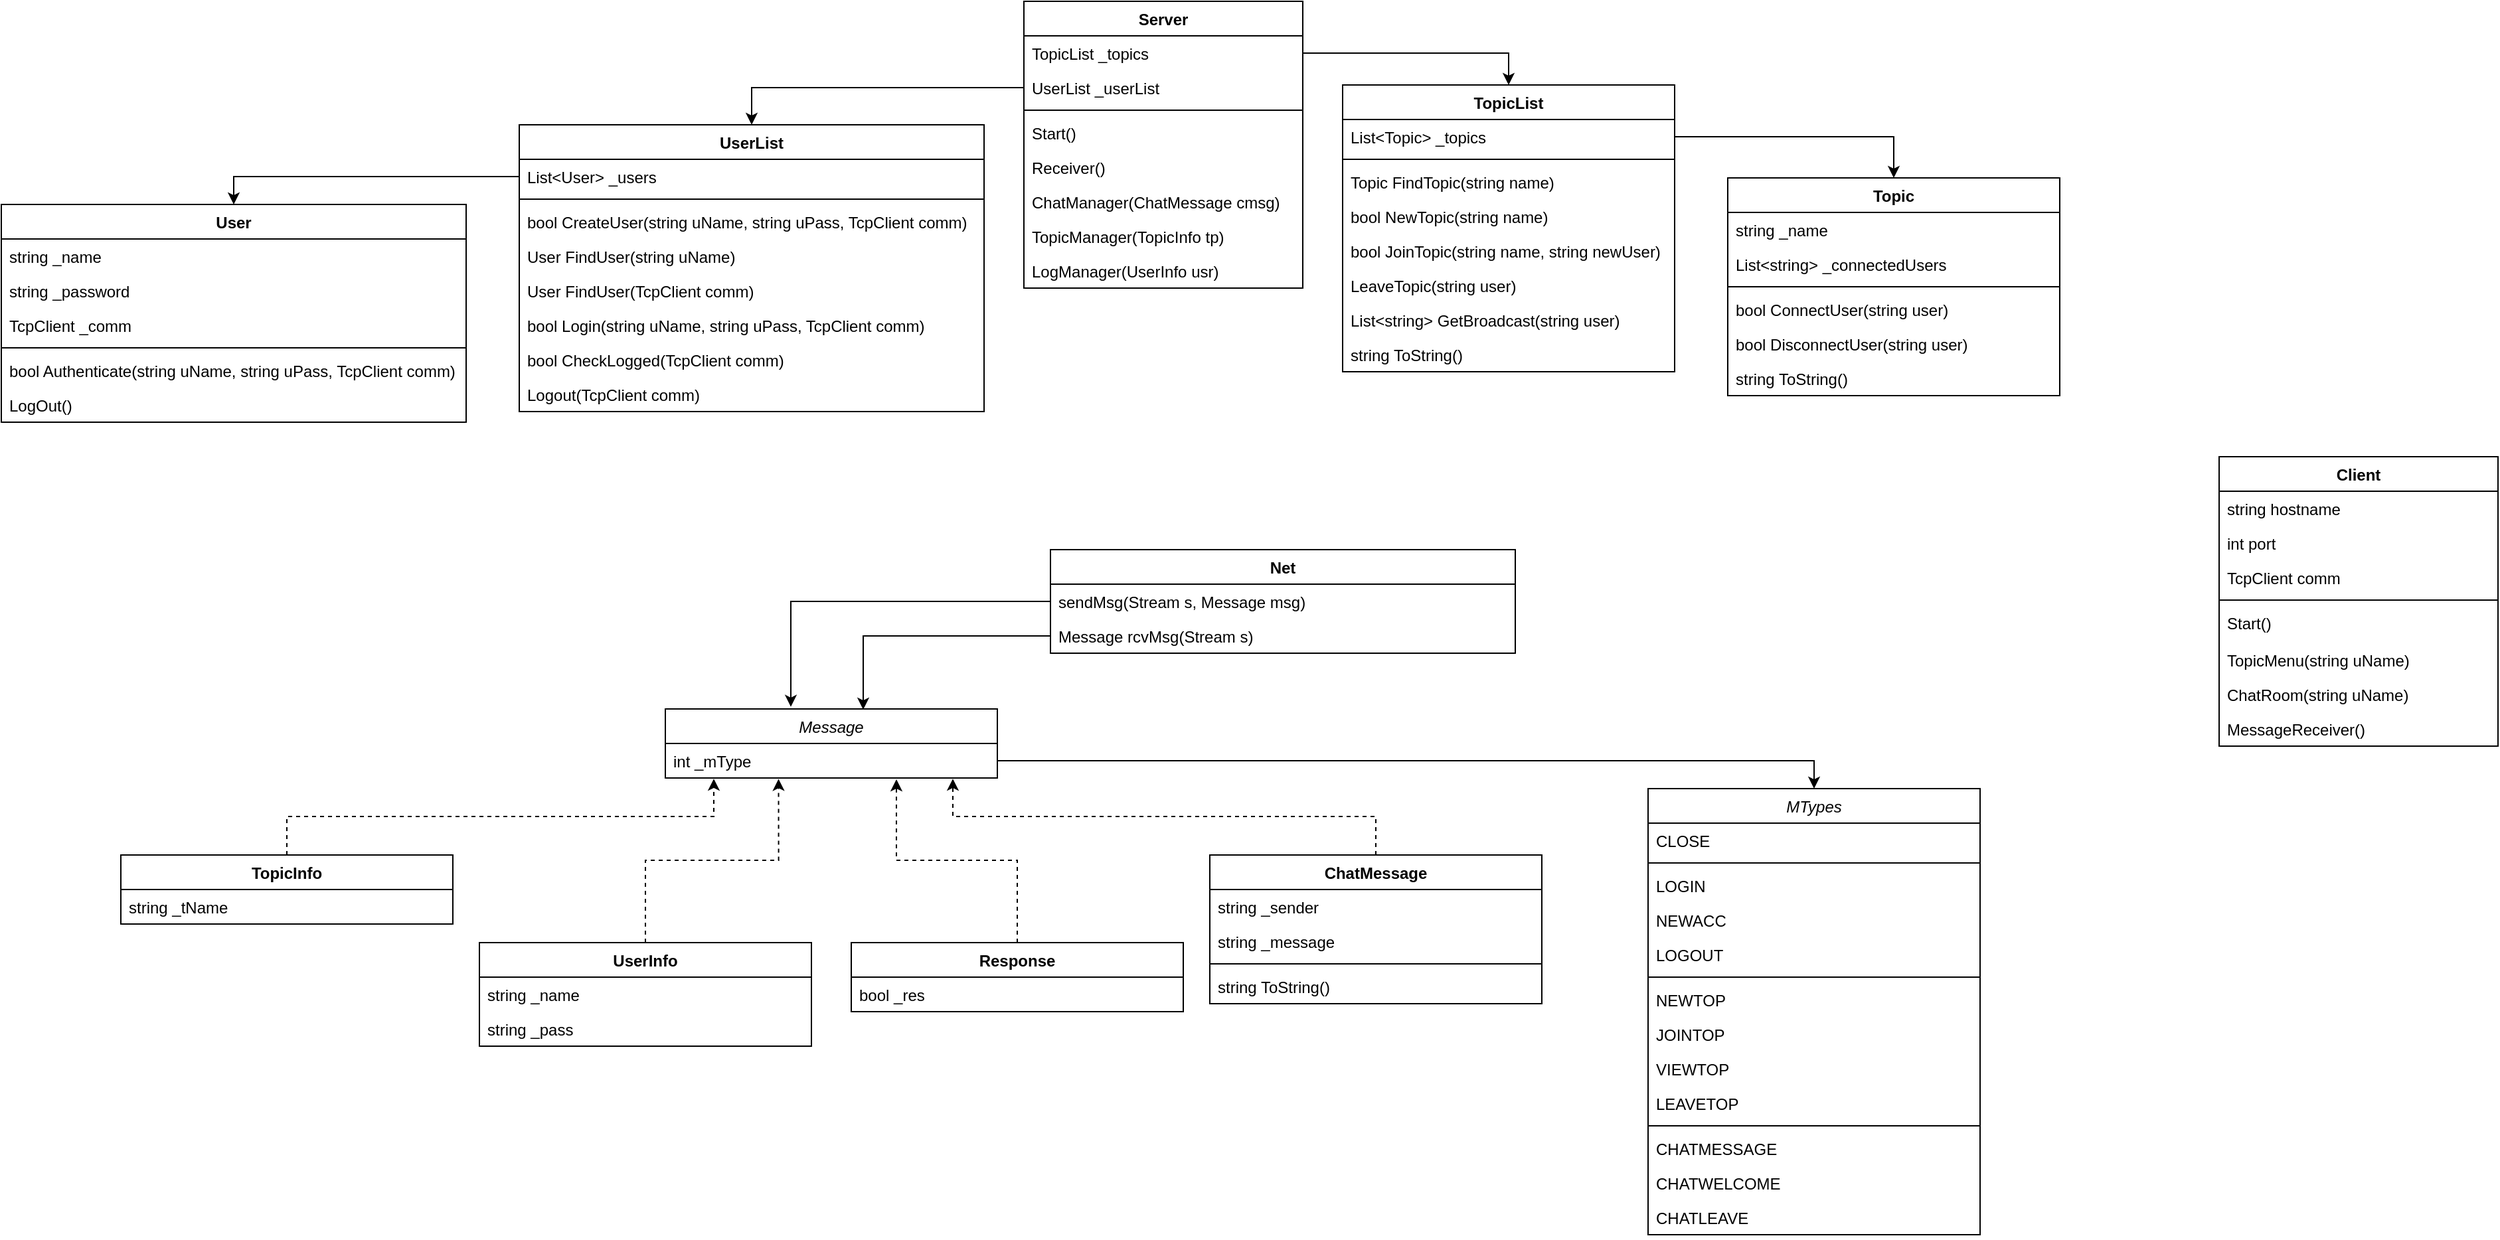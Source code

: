 <mxfile version="14.0.3" type="device"><diagram id="C5RBs43oDa-KdzZeNtuy" name="Page-1"><mxGraphModel dx="3197" dy="1387" grid="1" gridSize="10" guides="1" tooltips="1" connect="1" arrows="1" fold="1" page="1" pageScale="1" pageWidth="827" pageHeight="1169" math="0" shadow="0"><root><mxCell id="WIyWlLk6GJQsqaUBKTNV-0"/><mxCell id="WIyWlLk6GJQsqaUBKTNV-1" parent="WIyWlLk6GJQsqaUBKTNV-0"/><mxCell id="zkfFHV4jXpPFQw0GAbJ--0" value="Server" style="swimlane;fontStyle=1;align=center;verticalAlign=top;childLayout=stackLayout;horizontal=1;startSize=26;horizontalStack=0;resizeParent=1;resizeLast=0;collapsible=1;marginBottom=0;rounded=0;shadow=0;strokeWidth=1;" parent="WIyWlLk6GJQsqaUBKTNV-1" vertex="1"><mxGeometry x="-10" y="90" width="210" height="216" as="geometry"><mxRectangle x="220" y="97" width="160" height="26" as="alternateBounds"/></mxGeometry></mxCell><mxCell id="zkfFHV4jXpPFQw0GAbJ--1" value="TopicList _topics" style="text;align=left;verticalAlign=top;spacingLeft=4;spacingRight=4;overflow=hidden;rotatable=0;points=[[0,0.5],[1,0.5]];portConstraint=eastwest;" parent="zkfFHV4jXpPFQw0GAbJ--0" vertex="1"><mxGeometry y="26" width="210" height="26" as="geometry"/></mxCell><mxCell id="zkfFHV4jXpPFQw0GAbJ--2" value="UserList _userList" style="text;align=left;verticalAlign=top;spacingLeft=4;spacingRight=4;overflow=hidden;rotatable=0;points=[[0,0.5],[1,0.5]];portConstraint=eastwest;rounded=0;shadow=0;html=0;" parent="zkfFHV4jXpPFQw0GAbJ--0" vertex="1"><mxGeometry y="52" width="210" height="26" as="geometry"/></mxCell><mxCell id="zkfFHV4jXpPFQw0GAbJ--4" value="" style="line;html=1;strokeWidth=1;align=left;verticalAlign=middle;spacingTop=-1;spacingLeft=3;spacingRight=3;rotatable=0;labelPosition=right;points=[];portConstraint=eastwest;" parent="zkfFHV4jXpPFQw0GAbJ--0" vertex="1"><mxGeometry y="78" width="210" height="8" as="geometry"/></mxCell><mxCell id="YBtOzpcYG3_A8Nh6lErG-111" value="Start()" style="text;align=left;verticalAlign=top;spacingLeft=4;spacingRight=4;overflow=hidden;rotatable=0;points=[[0,0.5],[1,0.5]];portConstraint=eastwest;" vertex="1" parent="zkfFHV4jXpPFQw0GAbJ--0"><mxGeometry y="86" width="210" height="26" as="geometry"/></mxCell><mxCell id="YBtOzpcYG3_A8Nh6lErG-2" value="Receiver()" style="text;align=left;verticalAlign=top;spacingLeft=4;spacingRight=4;overflow=hidden;rotatable=0;points=[[0,0.5],[1,0.5]];portConstraint=eastwest;" vertex="1" parent="zkfFHV4jXpPFQw0GAbJ--0"><mxGeometry y="112" width="210" height="26" as="geometry"/></mxCell><mxCell id="YBtOzpcYG3_A8Nh6lErG-5" value="ChatManager(ChatMessage cmsg)" style="text;align=left;verticalAlign=top;spacingLeft=4;spacingRight=4;overflow=hidden;rotatable=0;points=[[0,0.5],[1,0.5]];portConstraint=eastwest;rounded=0;shadow=0;html=0;" vertex="1" parent="zkfFHV4jXpPFQw0GAbJ--0"><mxGeometry y="138" width="210" height="26" as="geometry"/></mxCell><mxCell id="YBtOzpcYG3_A8Nh6lErG-4" value="TopicManager(TopicInfo tp)" style="text;align=left;verticalAlign=top;spacingLeft=4;spacingRight=4;overflow=hidden;rotatable=0;points=[[0,0.5],[1,0.5]];portConstraint=eastwest;rounded=0;shadow=0;html=0;" vertex="1" parent="zkfFHV4jXpPFQw0GAbJ--0"><mxGeometry y="164" width="210" height="26" as="geometry"/></mxCell><mxCell id="YBtOzpcYG3_A8Nh6lErG-3" value="LogManager(UserInfo usr)" style="text;align=left;verticalAlign=top;spacingLeft=4;spacingRight=4;overflow=hidden;rotatable=0;points=[[0,0.5],[1,0.5]];portConstraint=eastwest;rounded=0;shadow=0;html=0;" vertex="1" parent="zkfFHV4jXpPFQw0GAbJ--0"><mxGeometry y="190" width="210" height="26" as="geometry"/></mxCell><mxCell id="YBtOzpcYG3_A8Nh6lErG-6" value="TopicList" style="swimlane;fontStyle=1;align=center;verticalAlign=top;childLayout=stackLayout;horizontal=1;startSize=26;horizontalStack=0;resizeParent=1;resizeParentMax=0;resizeLast=0;collapsible=1;marginBottom=0;" vertex="1" parent="WIyWlLk6GJQsqaUBKTNV-1"><mxGeometry x="230" y="153" width="250" height="216" as="geometry"/></mxCell><mxCell id="YBtOzpcYG3_A8Nh6lErG-7" value="List&lt;Topic&gt; _topics" style="text;strokeColor=none;fillColor=none;align=left;verticalAlign=top;spacingLeft=4;spacingRight=4;overflow=hidden;rotatable=0;points=[[0,0.5],[1,0.5]];portConstraint=eastwest;" vertex="1" parent="YBtOzpcYG3_A8Nh6lErG-6"><mxGeometry y="26" width="250" height="26" as="geometry"/></mxCell><mxCell id="YBtOzpcYG3_A8Nh6lErG-8" value="" style="line;strokeWidth=1;fillColor=none;align=left;verticalAlign=middle;spacingTop=-1;spacingLeft=3;spacingRight=3;rotatable=0;labelPosition=right;points=[];portConstraint=eastwest;" vertex="1" parent="YBtOzpcYG3_A8Nh6lErG-6"><mxGeometry y="52" width="250" height="8" as="geometry"/></mxCell><mxCell id="YBtOzpcYG3_A8Nh6lErG-9" value="Topic FindTopic(string name)" style="text;strokeColor=none;fillColor=none;align=left;verticalAlign=top;spacingLeft=4;spacingRight=4;overflow=hidden;rotatable=0;points=[[0,0.5],[1,0.5]];portConstraint=eastwest;" vertex="1" parent="YBtOzpcYG3_A8Nh6lErG-6"><mxGeometry y="60" width="250" height="26" as="geometry"/></mxCell><mxCell id="YBtOzpcYG3_A8Nh6lErG-10" value="bool NewTopic(string name)" style="text;strokeColor=none;fillColor=none;align=left;verticalAlign=top;spacingLeft=4;spacingRight=4;overflow=hidden;rotatable=0;points=[[0,0.5],[1,0.5]];portConstraint=eastwest;" vertex="1" parent="YBtOzpcYG3_A8Nh6lErG-6"><mxGeometry y="86" width="250" height="26" as="geometry"/></mxCell><mxCell id="YBtOzpcYG3_A8Nh6lErG-11" value="bool JoinTopic(string name, string newUser)" style="text;strokeColor=none;fillColor=none;align=left;verticalAlign=top;spacingLeft=4;spacingRight=4;overflow=hidden;rotatable=0;points=[[0,0.5],[1,0.5]];portConstraint=eastwest;" vertex="1" parent="YBtOzpcYG3_A8Nh6lErG-6"><mxGeometry y="112" width="250" height="26" as="geometry"/></mxCell><mxCell id="YBtOzpcYG3_A8Nh6lErG-12" value="LeaveTopic(string user)" style="text;strokeColor=none;fillColor=none;align=left;verticalAlign=top;spacingLeft=4;spacingRight=4;overflow=hidden;rotatable=0;points=[[0,0.5],[1,0.5]];portConstraint=eastwest;" vertex="1" parent="YBtOzpcYG3_A8Nh6lErG-6"><mxGeometry y="138" width="250" height="26" as="geometry"/></mxCell><mxCell id="YBtOzpcYG3_A8Nh6lErG-13" value="List&lt;string&gt; GetBroadcast(string user)" style="text;strokeColor=none;fillColor=none;align=left;verticalAlign=top;spacingLeft=4;spacingRight=4;overflow=hidden;rotatable=0;points=[[0,0.5],[1,0.5]];portConstraint=eastwest;" vertex="1" parent="YBtOzpcYG3_A8Nh6lErG-6"><mxGeometry y="164" width="250" height="26" as="geometry"/></mxCell><mxCell id="YBtOzpcYG3_A8Nh6lErG-14" value="string ToString()" style="text;strokeColor=none;fillColor=none;align=left;verticalAlign=top;spacingLeft=4;spacingRight=4;overflow=hidden;rotatable=0;points=[[0,0.5],[1,0.5]];portConstraint=eastwest;" vertex="1" parent="YBtOzpcYG3_A8Nh6lErG-6"><mxGeometry y="190" width="250" height="26" as="geometry"/></mxCell><mxCell id="YBtOzpcYG3_A8Nh6lErG-15" value="Topic" style="swimlane;fontStyle=1;align=center;verticalAlign=top;childLayout=stackLayout;horizontal=1;startSize=26;horizontalStack=0;resizeParent=1;resizeParentMax=0;resizeLast=0;collapsible=1;marginBottom=0;" vertex="1" parent="WIyWlLk6GJQsqaUBKTNV-1"><mxGeometry x="520" y="223" width="250" height="164" as="geometry"/></mxCell><mxCell id="YBtOzpcYG3_A8Nh6lErG-16" value="string _name" style="text;strokeColor=none;fillColor=none;align=left;verticalAlign=top;spacingLeft=4;spacingRight=4;overflow=hidden;rotatable=0;points=[[0,0.5],[1,0.5]];portConstraint=eastwest;" vertex="1" parent="YBtOzpcYG3_A8Nh6lErG-15"><mxGeometry y="26" width="250" height="26" as="geometry"/></mxCell><mxCell id="YBtOzpcYG3_A8Nh6lErG-24" value="List&lt;string&gt; _connectedUsers" style="text;strokeColor=none;fillColor=none;align=left;verticalAlign=top;spacingLeft=4;spacingRight=4;overflow=hidden;rotatable=0;points=[[0,0.5],[1,0.5]];portConstraint=eastwest;" vertex="1" parent="YBtOzpcYG3_A8Nh6lErG-15"><mxGeometry y="52" width="250" height="26" as="geometry"/></mxCell><mxCell id="YBtOzpcYG3_A8Nh6lErG-17" value="" style="line;strokeWidth=1;fillColor=none;align=left;verticalAlign=middle;spacingTop=-1;spacingLeft=3;spacingRight=3;rotatable=0;labelPosition=right;points=[];portConstraint=eastwest;" vertex="1" parent="YBtOzpcYG3_A8Nh6lErG-15"><mxGeometry y="78" width="250" height="8" as="geometry"/></mxCell><mxCell id="YBtOzpcYG3_A8Nh6lErG-18" value="bool ConnectUser(string user)" style="text;strokeColor=none;fillColor=none;align=left;verticalAlign=top;spacingLeft=4;spacingRight=4;overflow=hidden;rotatable=0;points=[[0,0.5],[1,0.5]];portConstraint=eastwest;" vertex="1" parent="YBtOzpcYG3_A8Nh6lErG-15"><mxGeometry y="86" width="250" height="26" as="geometry"/></mxCell><mxCell id="YBtOzpcYG3_A8Nh6lErG-19" value="bool DisconnectUser(string user)" style="text;strokeColor=none;fillColor=none;align=left;verticalAlign=top;spacingLeft=4;spacingRight=4;overflow=hidden;rotatable=0;points=[[0,0.5],[1,0.5]];portConstraint=eastwest;" vertex="1" parent="YBtOzpcYG3_A8Nh6lErG-15"><mxGeometry y="112" width="250" height="26" as="geometry"/></mxCell><mxCell id="YBtOzpcYG3_A8Nh6lErG-20" value="string ToString()" style="text;strokeColor=none;fillColor=none;align=left;verticalAlign=top;spacingLeft=4;spacingRight=4;overflow=hidden;rotatable=0;points=[[0,0.5],[1,0.5]];portConstraint=eastwest;" vertex="1" parent="YBtOzpcYG3_A8Nh6lErG-15"><mxGeometry y="138" width="250" height="26" as="geometry"/></mxCell><mxCell id="YBtOzpcYG3_A8Nh6lErG-25" value="User&#10;" style="swimlane;fontStyle=1;align=center;verticalAlign=top;childLayout=stackLayout;horizontal=1;startSize=26;horizontalStack=0;resizeParent=1;resizeParentMax=0;resizeLast=0;collapsible=1;marginBottom=0;" vertex="1" parent="WIyWlLk6GJQsqaUBKTNV-1"><mxGeometry x="-780" y="243" width="350" height="164" as="geometry"/></mxCell><mxCell id="YBtOzpcYG3_A8Nh6lErG-26" value="string _name" style="text;strokeColor=none;fillColor=none;align=left;verticalAlign=top;spacingLeft=4;spacingRight=4;overflow=hidden;rotatable=0;points=[[0,0.5],[1,0.5]];portConstraint=eastwest;" vertex="1" parent="YBtOzpcYG3_A8Nh6lErG-25"><mxGeometry y="26" width="350" height="26" as="geometry"/></mxCell><mxCell id="YBtOzpcYG3_A8Nh6lErG-27" value="string _password" style="text;strokeColor=none;fillColor=none;align=left;verticalAlign=top;spacingLeft=4;spacingRight=4;overflow=hidden;rotatable=0;points=[[0,0.5],[1,0.5]];portConstraint=eastwest;" vertex="1" parent="YBtOzpcYG3_A8Nh6lErG-25"><mxGeometry y="52" width="350" height="26" as="geometry"/></mxCell><mxCell id="YBtOzpcYG3_A8Nh6lErG-42" value="TcpClient _comm" style="text;strokeColor=none;fillColor=none;align=left;verticalAlign=top;spacingLeft=4;spacingRight=4;overflow=hidden;rotatable=0;points=[[0,0.5],[1,0.5]];portConstraint=eastwest;" vertex="1" parent="YBtOzpcYG3_A8Nh6lErG-25"><mxGeometry y="78" width="350" height="26" as="geometry"/></mxCell><mxCell id="YBtOzpcYG3_A8Nh6lErG-28" value="" style="line;strokeWidth=1;fillColor=none;align=left;verticalAlign=middle;spacingTop=-1;spacingLeft=3;spacingRight=3;rotatable=0;labelPosition=right;points=[];portConstraint=eastwest;" vertex="1" parent="YBtOzpcYG3_A8Nh6lErG-25"><mxGeometry y="104" width="350" height="8" as="geometry"/></mxCell><mxCell id="YBtOzpcYG3_A8Nh6lErG-29" value="bool Authenticate(string uName, string uPass, TcpClient comm)" style="text;strokeColor=none;fillColor=none;align=left;verticalAlign=top;spacingLeft=4;spacingRight=4;overflow=hidden;rotatable=0;points=[[0,0.5],[1,0.5]];portConstraint=eastwest;" vertex="1" parent="YBtOzpcYG3_A8Nh6lErG-25"><mxGeometry y="112" width="350" height="26" as="geometry"/></mxCell><mxCell id="YBtOzpcYG3_A8Nh6lErG-30" value="LogOut()" style="text;strokeColor=none;fillColor=none;align=left;verticalAlign=top;spacingLeft=4;spacingRight=4;overflow=hidden;rotatable=0;points=[[0,0.5],[1,0.5]];portConstraint=eastwest;" vertex="1" parent="YBtOzpcYG3_A8Nh6lErG-25"><mxGeometry y="138" width="350" height="26" as="geometry"/></mxCell><mxCell id="YBtOzpcYG3_A8Nh6lErG-32" value="UserList" style="swimlane;fontStyle=1;align=center;verticalAlign=top;childLayout=stackLayout;horizontal=1;startSize=26;horizontalStack=0;resizeParent=1;resizeParentMax=0;resizeLast=0;collapsible=1;marginBottom=0;" vertex="1" parent="WIyWlLk6GJQsqaUBKTNV-1"><mxGeometry x="-390" y="183" width="350" height="216" as="geometry"/></mxCell><mxCell id="YBtOzpcYG3_A8Nh6lErG-33" value="List&lt;User&gt; _users" style="text;strokeColor=none;fillColor=none;align=left;verticalAlign=top;spacingLeft=4;spacingRight=4;overflow=hidden;rotatable=0;points=[[0,0.5],[1,0.5]];portConstraint=eastwest;" vertex="1" parent="YBtOzpcYG3_A8Nh6lErG-32"><mxGeometry y="26" width="350" height="26" as="geometry"/></mxCell><mxCell id="YBtOzpcYG3_A8Nh6lErG-34" value="" style="line;strokeWidth=1;fillColor=none;align=left;verticalAlign=middle;spacingTop=-1;spacingLeft=3;spacingRight=3;rotatable=0;labelPosition=right;points=[];portConstraint=eastwest;" vertex="1" parent="YBtOzpcYG3_A8Nh6lErG-32"><mxGeometry y="52" width="350" height="8" as="geometry"/></mxCell><mxCell id="YBtOzpcYG3_A8Nh6lErG-35" value="bool CreateUser(string uName, string uPass, TcpClient comm)" style="text;strokeColor=none;fillColor=none;align=left;verticalAlign=top;spacingLeft=4;spacingRight=4;overflow=hidden;rotatable=0;points=[[0,0.5],[1,0.5]];portConstraint=eastwest;" vertex="1" parent="YBtOzpcYG3_A8Nh6lErG-32"><mxGeometry y="60" width="350" height="26" as="geometry"/></mxCell><mxCell id="YBtOzpcYG3_A8Nh6lErG-36" value="User FindUser(string uName)" style="text;strokeColor=none;fillColor=none;align=left;verticalAlign=top;spacingLeft=4;spacingRight=4;overflow=hidden;rotatable=0;points=[[0,0.5],[1,0.5]];portConstraint=eastwest;" vertex="1" parent="YBtOzpcYG3_A8Nh6lErG-32"><mxGeometry y="86" width="350" height="26" as="geometry"/></mxCell><mxCell id="YBtOzpcYG3_A8Nh6lErG-37" value="User FindUser(TcpClient comm)" style="text;strokeColor=none;fillColor=none;align=left;verticalAlign=top;spacingLeft=4;spacingRight=4;overflow=hidden;rotatable=0;points=[[0,0.5],[1,0.5]];portConstraint=eastwest;" vertex="1" parent="YBtOzpcYG3_A8Nh6lErG-32"><mxGeometry y="112" width="350" height="26" as="geometry"/></mxCell><mxCell id="YBtOzpcYG3_A8Nh6lErG-38" value="bool Login(string uName, string uPass, TcpClient comm)" style="text;strokeColor=none;fillColor=none;align=left;verticalAlign=top;spacingLeft=4;spacingRight=4;overflow=hidden;rotatable=0;points=[[0,0.5],[1,0.5]];portConstraint=eastwest;" vertex="1" parent="YBtOzpcYG3_A8Nh6lErG-32"><mxGeometry y="138" width="350" height="26" as="geometry"/></mxCell><mxCell id="YBtOzpcYG3_A8Nh6lErG-39" value="bool CheckLogged(TcpClient comm)" style="text;strokeColor=none;fillColor=none;align=left;verticalAlign=top;spacingLeft=4;spacingRight=4;overflow=hidden;rotatable=0;points=[[0,0.5],[1,0.5]];portConstraint=eastwest;" vertex="1" parent="YBtOzpcYG3_A8Nh6lErG-32"><mxGeometry y="164" width="350" height="26" as="geometry"/></mxCell><mxCell id="YBtOzpcYG3_A8Nh6lErG-40" value="Logout(TcpClient comm)" style="text;strokeColor=none;fillColor=none;align=left;verticalAlign=top;spacingLeft=4;spacingRight=4;overflow=hidden;rotatable=0;points=[[0,0.5],[1,0.5]];portConstraint=eastwest;" vertex="1" parent="YBtOzpcYG3_A8Nh6lErG-32"><mxGeometry y="190" width="350" height="26" as="geometry"/></mxCell><mxCell id="YBtOzpcYG3_A8Nh6lErG-43" style="edgeStyle=orthogonalEdgeStyle;rounded=0;orthogonalLoop=1;jettySize=auto;html=1;exitX=0;exitY=0.5;exitDx=0;exitDy=0;entryX=0.5;entryY=0;entryDx=0;entryDy=0;" edge="1" parent="WIyWlLk6GJQsqaUBKTNV-1" source="zkfFHV4jXpPFQw0GAbJ--2" target="YBtOzpcYG3_A8Nh6lErG-32"><mxGeometry relative="1" as="geometry"/></mxCell><mxCell id="YBtOzpcYG3_A8Nh6lErG-44" style="edgeStyle=orthogonalEdgeStyle;rounded=0;orthogonalLoop=1;jettySize=auto;html=1;exitX=0;exitY=0.5;exitDx=0;exitDy=0;entryX=0.5;entryY=0;entryDx=0;entryDy=0;" edge="1" parent="WIyWlLk6GJQsqaUBKTNV-1" source="YBtOzpcYG3_A8Nh6lErG-33" target="YBtOzpcYG3_A8Nh6lErG-25"><mxGeometry relative="1" as="geometry"/></mxCell><mxCell id="YBtOzpcYG3_A8Nh6lErG-45" style="edgeStyle=orthogonalEdgeStyle;rounded=0;orthogonalLoop=1;jettySize=auto;html=1;exitX=1;exitY=0.5;exitDx=0;exitDy=0;" edge="1" parent="WIyWlLk6GJQsqaUBKTNV-1" source="zkfFHV4jXpPFQw0GAbJ--1" target="YBtOzpcYG3_A8Nh6lErG-6"><mxGeometry relative="1" as="geometry"/></mxCell><mxCell id="YBtOzpcYG3_A8Nh6lErG-46" style="edgeStyle=orthogonalEdgeStyle;rounded=0;orthogonalLoop=1;jettySize=auto;html=1;exitX=1;exitY=0.5;exitDx=0;exitDy=0;entryX=0.5;entryY=0;entryDx=0;entryDy=0;" edge="1" parent="WIyWlLk6GJQsqaUBKTNV-1" source="YBtOzpcYG3_A8Nh6lErG-7" target="YBtOzpcYG3_A8Nh6lErG-15"><mxGeometry relative="1" as="geometry"/></mxCell><mxCell id="YBtOzpcYG3_A8Nh6lErG-47" value="Message" style="swimlane;fontStyle=2;align=center;verticalAlign=top;childLayout=stackLayout;horizontal=1;startSize=26;horizontalStack=0;resizeParent=1;resizeParentMax=0;resizeLast=0;collapsible=1;marginBottom=0;" vertex="1" parent="WIyWlLk6GJQsqaUBKTNV-1"><mxGeometry x="-280" y="623" width="250" height="52" as="geometry"/></mxCell><mxCell id="YBtOzpcYG3_A8Nh6lErG-48" value="int _mType" style="text;strokeColor=none;fillColor=none;align=left;verticalAlign=top;spacingLeft=4;spacingRight=4;overflow=hidden;rotatable=0;points=[[0,0.5],[1,0.5]];portConstraint=eastwest;" vertex="1" parent="YBtOzpcYG3_A8Nh6lErG-47"><mxGeometry y="26" width="250" height="26" as="geometry"/></mxCell><mxCell id="YBtOzpcYG3_A8Nh6lErG-109" style="edgeStyle=orthogonalEdgeStyle;rounded=0;orthogonalLoop=1;jettySize=auto;html=1;exitX=0.5;exitY=0;exitDx=0;exitDy=0;entryX=0.341;entryY=1.027;entryDx=0;entryDy=0;entryPerimeter=0;dashed=1;" edge="1" parent="WIyWlLk6GJQsqaUBKTNV-1" source="YBtOzpcYG3_A8Nh6lErG-54" target="YBtOzpcYG3_A8Nh6lErG-48"><mxGeometry relative="1" as="geometry"/></mxCell><mxCell id="YBtOzpcYG3_A8Nh6lErG-54" value="UserInfo" style="swimlane;fontStyle=1;align=center;verticalAlign=top;childLayout=stackLayout;horizontal=1;startSize=26;horizontalStack=0;resizeParent=1;resizeParentMax=0;resizeLast=0;collapsible=1;marginBottom=0;" vertex="1" parent="WIyWlLk6GJQsqaUBKTNV-1"><mxGeometry x="-420" y="799" width="250" height="78" as="geometry"/></mxCell><mxCell id="YBtOzpcYG3_A8Nh6lErG-55" value="string _name" style="text;strokeColor=none;fillColor=none;align=left;verticalAlign=top;spacingLeft=4;spacingRight=4;overflow=hidden;rotatable=0;points=[[0,0.5],[1,0.5]];portConstraint=eastwest;" vertex="1" parent="YBtOzpcYG3_A8Nh6lErG-54"><mxGeometry y="26" width="250" height="26" as="geometry"/></mxCell><mxCell id="YBtOzpcYG3_A8Nh6lErG-58" value="string _pass" style="text;strokeColor=none;fillColor=none;align=left;verticalAlign=top;spacingLeft=4;spacingRight=4;overflow=hidden;rotatable=0;points=[[0,0.5],[1,0.5]];portConstraint=eastwest;" vertex="1" parent="YBtOzpcYG3_A8Nh6lErG-54"><mxGeometry y="52" width="250" height="26" as="geometry"/></mxCell><mxCell id="YBtOzpcYG3_A8Nh6lErG-78" style="edgeStyle=orthogonalEdgeStyle;rounded=0;orthogonalLoop=1;jettySize=auto;html=1;exitX=0.5;exitY=0;exitDx=0;exitDy=0;entryX=0.696;entryY=1.04;entryDx=0;entryDy=0;entryPerimeter=0;dashed=1;" edge="1" parent="WIyWlLk6GJQsqaUBKTNV-1" source="YBtOzpcYG3_A8Nh6lErG-64" target="YBtOzpcYG3_A8Nh6lErG-48"><mxGeometry relative="1" as="geometry"/></mxCell><mxCell id="YBtOzpcYG3_A8Nh6lErG-64" value="Response" style="swimlane;fontStyle=1;align=center;verticalAlign=top;childLayout=stackLayout;horizontal=1;startSize=26;horizontalStack=0;resizeParent=1;resizeParentMax=0;resizeLast=0;collapsible=1;marginBottom=0;" vertex="1" parent="WIyWlLk6GJQsqaUBKTNV-1"><mxGeometry x="-140" y="799" width="250" height="52" as="geometry"/></mxCell><mxCell id="YBtOzpcYG3_A8Nh6lErG-65" value="bool _res" style="text;strokeColor=none;fillColor=none;align=left;verticalAlign=top;spacingLeft=4;spacingRight=4;overflow=hidden;rotatable=0;points=[[0,0.5],[1,0.5]];portConstraint=eastwest;" vertex="1" parent="YBtOzpcYG3_A8Nh6lErG-64"><mxGeometry y="26" width="250" height="26" as="geometry"/></mxCell><mxCell id="YBtOzpcYG3_A8Nh6lErG-80" style="edgeStyle=orthogonalEdgeStyle;rounded=0;orthogonalLoop=1;jettySize=auto;html=1;exitX=0.5;exitY=0;exitDx=0;exitDy=0;entryX=0.146;entryY=1.022;entryDx=0;entryDy=0;entryPerimeter=0;dashed=1;" edge="1" parent="WIyWlLk6GJQsqaUBKTNV-1" source="YBtOzpcYG3_A8Nh6lErG-67" target="YBtOzpcYG3_A8Nh6lErG-48"><mxGeometry relative="1" as="geometry"/></mxCell><mxCell id="YBtOzpcYG3_A8Nh6lErG-67" value="TopicInfo" style="swimlane;fontStyle=1;align=center;verticalAlign=top;childLayout=stackLayout;horizontal=1;startSize=26;horizontalStack=0;resizeParent=1;resizeParentMax=0;resizeLast=0;collapsible=1;marginBottom=0;" vertex="1" parent="WIyWlLk6GJQsqaUBKTNV-1"><mxGeometry x="-690" y="733" width="250" height="52" as="geometry"/></mxCell><mxCell id="YBtOzpcYG3_A8Nh6lErG-68" value="string _tName" style="text;strokeColor=none;fillColor=none;align=left;verticalAlign=top;spacingLeft=4;spacingRight=4;overflow=hidden;rotatable=0;points=[[0,0.5],[1,0.5]];portConstraint=eastwest;" vertex="1" parent="YBtOzpcYG3_A8Nh6lErG-67"><mxGeometry y="26" width="250" height="26" as="geometry"/></mxCell><mxCell id="YBtOzpcYG3_A8Nh6lErG-77" style="edgeStyle=orthogonalEdgeStyle;rounded=0;orthogonalLoop=1;jettySize=auto;html=1;exitX=0.5;exitY=0;exitDx=0;exitDy=0;entryX=0.866;entryY=1.022;entryDx=0;entryDy=0;entryPerimeter=0;dashed=1;" edge="1" parent="WIyWlLk6GJQsqaUBKTNV-1" source="YBtOzpcYG3_A8Nh6lErG-69" target="YBtOzpcYG3_A8Nh6lErG-48"><mxGeometry relative="1" as="geometry"/></mxCell><mxCell id="YBtOzpcYG3_A8Nh6lErG-69" value="ChatMessage" style="swimlane;fontStyle=1;align=center;verticalAlign=top;childLayout=stackLayout;horizontal=1;startSize=26;horizontalStack=0;resizeParent=1;resizeParentMax=0;resizeLast=0;collapsible=1;marginBottom=0;" vertex="1" parent="WIyWlLk6GJQsqaUBKTNV-1"><mxGeometry x="130" y="733" width="250" height="112" as="geometry"/></mxCell><mxCell id="YBtOzpcYG3_A8Nh6lErG-70" value="string _sender" style="text;strokeColor=none;fillColor=none;align=left;verticalAlign=top;spacingLeft=4;spacingRight=4;overflow=hidden;rotatable=0;points=[[0,0.5],[1,0.5]];portConstraint=eastwest;" vertex="1" parent="YBtOzpcYG3_A8Nh6lErG-69"><mxGeometry y="26" width="250" height="26" as="geometry"/></mxCell><mxCell id="YBtOzpcYG3_A8Nh6lErG-71" value="string _message" style="text;strokeColor=none;fillColor=none;align=left;verticalAlign=top;spacingLeft=4;spacingRight=4;overflow=hidden;rotatable=0;points=[[0,0.5],[1,0.5]];portConstraint=eastwest;" vertex="1" parent="YBtOzpcYG3_A8Nh6lErG-69"><mxGeometry y="52" width="250" height="26" as="geometry"/></mxCell><mxCell id="YBtOzpcYG3_A8Nh6lErG-72" value="" style="line;strokeWidth=1;fillColor=none;align=left;verticalAlign=middle;spacingTop=-1;spacingLeft=3;spacingRight=3;rotatable=0;labelPosition=right;points=[];portConstraint=eastwest;" vertex="1" parent="YBtOzpcYG3_A8Nh6lErG-69"><mxGeometry y="78" width="250" height="8" as="geometry"/></mxCell><mxCell id="YBtOzpcYG3_A8Nh6lErG-73" value="string ToString()" style="text;strokeColor=none;fillColor=none;align=left;verticalAlign=top;spacingLeft=4;spacingRight=4;overflow=hidden;rotatable=0;points=[[0,0.5],[1,0.5]];portConstraint=eastwest;" vertex="1" parent="YBtOzpcYG3_A8Nh6lErG-69"><mxGeometry y="86" width="250" height="26" as="geometry"/></mxCell><mxCell id="YBtOzpcYG3_A8Nh6lErG-82" value="MTypes" style="swimlane;fontStyle=2;align=center;verticalAlign=top;childLayout=stackLayout;horizontal=1;startSize=26;horizontalStack=0;resizeParent=1;resizeParentMax=0;resizeLast=0;collapsible=1;marginBottom=0;" vertex="1" parent="WIyWlLk6GJQsqaUBKTNV-1"><mxGeometry x="460" y="683" width="250" height="336" as="geometry"/></mxCell><mxCell id="YBtOzpcYG3_A8Nh6lErG-83" value="CLOSE" style="text;strokeColor=none;fillColor=none;align=left;verticalAlign=top;spacingLeft=4;spacingRight=4;overflow=hidden;rotatable=0;points=[[0,0.5],[1,0.5]];portConstraint=eastwest;" vertex="1" parent="YBtOzpcYG3_A8Nh6lErG-82"><mxGeometry y="26" width="250" height="26" as="geometry"/></mxCell><mxCell id="YBtOzpcYG3_A8Nh6lErG-95" value="" style="line;strokeWidth=1;fillColor=none;align=left;verticalAlign=middle;spacingTop=-1;spacingLeft=3;spacingRight=3;rotatable=0;labelPosition=right;points=[];portConstraint=eastwest;" vertex="1" parent="YBtOzpcYG3_A8Nh6lErG-82"><mxGeometry y="52" width="250" height="8" as="geometry"/></mxCell><mxCell id="YBtOzpcYG3_A8Nh6lErG-85" value="LOGIN" style="text;strokeColor=none;fillColor=none;align=left;verticalAlign=top;spacingLeft=4;spacingRight=4;overflow=hidden;rotatable=0;points=[[0,0.5],[1,0.5]];portConstraint=eastwest;" vertex="1" parent="YBtOzpcYG3_A8Nh6lErG-82"><mxGeometry y="60" width="250" height="26" as="geometry"/></mxCell><mxCell id="YBtOzpcYG3_A8Nh6lErG-86" value="NEWACC" style="text;strokeColor=none;fillColor=none;align=left;verticalAlign=top;spacingLeft=4;spacingRight=4;overflow=hidden;rotatable=0;points=[[0,0.5],[1,0.5]];portConstraint=eastwest;" vertex="1" parent="YBtOzpcYG3_A8Nh6lErG-82"><mxGeometry y="86" width="250" height="26" as="geometry"/></mxCell><mxCell id="YBtOzpcYG3_A8Nh6lErG-87" value="LOGOUT" style="text;strokeColor=none;fillColor=none;align=left;verticalAlign=top;spacingLeft=4;spacingRight=4;overflow=hidden;rotatable=0;points=[[0,0.5],[1,0.5]];portConstraint=eastwest;" vertex="1" parent="YBtOzpcYG3_A8Nh6lErG-82"><mxGeometry y="112" width="250" height="26" as="geometry"/></mxCell><mxCell id="YBtOzpcYG3_A8Nh6lErG-96" value="" style="line;strokeWidth=1;fillColor=none;align=left;verticalAlign=middle;spacingTop=-1;spacingLeft=3;spacingRight=3;rotatable=0;labelPosition=right;points=[];portConstraint=eastwest;" vertex="1" parent="YBtOzpcYG3_A8Nh6lErG-82"><mxGeometry y="138" width="250" height="8" as="geometry"/></mxCell><mxCell id="YBtOzpcYG3_A8Nh6lErG-88" value="NEWTOP" style="text;strokeColor=none;fillColor=none;align=left;verticalAlign=top;spacingLeft=4;spacingRight=4;overflow=hidden;rotatable=0;points=[[0,0.5],[1,0.5]];portConstraint=eastwest;" vertex="1" parent="YBtOzpcYG3_A8Nh6lErG-82"><mxGeometry y="146" width="250" height="26" as="geometry"/></mxCell><mxCell id="YBtOzpcYG3_A8Nh6lErG-90" value="JOINTOP" style="text;strokeColor=none;fillColor=none;align=left;verticalAlign=top;spacingLeft=4;spacingRight=4;overflow=hidden;rotatable=0;points=[[0,0.5],[1,0.5]];portConstraint=eastwest;" vertex="1" parent="YBtOzpcYG3_A8Nh6lErG-82"><mxGeometry y="172" width="250" height="26" as="geometry"/></mxCell><mxCell id="YBtOzpcYG3_A8Nh6lErG-89" value="VIEWTOP" style="text;strokeColor=none;fillColor=none;align=left;verticalAlign=top;spacingLeft=4;spacingRight=4;overflow=hidden;rotatable=0;points=[[0,0.5],[1,0.5]];portConstraint=eastwest;" vertex="1" parent="YBtOzpcYG3_A8Nh6lErG-82"><mxGeometry y="198" width="250" height="26" as="geometry"/></mxCell><mxCell id="YBtOzpcYG3_A8Nh6lErG-84" value="LEAVETOP" style="text;strokeColor=none;fillColor=none;align=left;verticalAlign=top;spacingLeft=4;spacingRight=4;overflow=hidden;rotatable=0;points=[[0,0.5],[1,0.5]];portConstraint=eastwest;" vertex="1" parent="YBtOzpcYG3_A8Nh6lErG-82"><mxGeometry y="224" width="250" height="26" as="geometry"/></mxCell><mxCell id="YBtOzpcYG3_A8Nh6lErG-97" value="" style="line;strokeWidth=1;fillColor=none;align=left;verticalAlign=middle;spacingTop=-1;spacingLeft=3;spacingRight=3;rotatable=0;labelPosition=right;points=[];portConstraint=eastwest;" vertex="1" parent="YBtOzpcYG3_A8Nh6lErG-82"><mxGeometry y="250" width="250" height="8" as="geometry"/></mxCell><mxCell id="YBtOzpcYG3_A8Nh6lErG-91" value="CHATMESSAGE" style="text;strokeColor=none;fillColor=none;align=left;verticalAlign=top;spacingLeft=4;spacingRight=4;overflow=hidden;rotatable=0;points=[[0,0.5],[1,0.5]];portConstraint=eastwest;" vertex="1" parent="YBtOzpcYG3_A8Nh6lErG-82"><mxGeometry y="258" width="250" height="26" as="geometry"/></mxCell><mxCell id="YBtOzpcYG3_A8Nh6lErG-92" value="CHATWELCOME" style="text;strokeColor=none;fillColor=none;align=left;verticalAlign=top;spacingLeft=4;spacingRight=4;overflow=hidden;rotatable=0;points=[[0,0.5],[1,0.5]];portConstraint=eastwest;" vertex="1" parent="YBtOzpcYG3_A8Nh6lErG-82"><mxGeometry y="284" width="250" height="26" as="geometry"/></mxCell><mxCell id="YBtOzpcYG3_A8Nh6lErG-93" value="CHATLEAVE" style="text;strokeColor=none;fillColor=none;align=left;verticalAlign=top;spacingLeft=4;spacingRight=4;overflow=hidden;rotatable=0;points=[[0,0.5],[1,0.5]];portConstraint=eastwest;" vertex="1" parent="YBtOzpcYG3_A8Nh6lErG-82"><mxGeometry y="310" width="250" height="26" as="geometry"/></mxCell><mxCell id="YBtOzpcYG3_A8Nh6lErG-98" style="edgeStyle=orthogonalEdgeStyle;rounded=0;orthogonalLoop=1;jettySize=auto;html=1;exitX=1;exitY=0.5;exitDx=0;exitDy=0;entryX=0.5;entryY=0;entryDx=0;entryDy=0;" edge="1" parent="WIyWlLk6GJQsqaUBKTNV-1" source="YBtOzpcYG3_A8Nh6lErG-48" target="YBtOzpcYG3_A8Nh6lErG-82"><mxGeometry relative="1" as="geometry"/></mxCell><mxCell id="YBtOzpcYG3_A8Nh6lErG-99" value="Client" style="swimlane;fontStyle=1;align=center;verticalAlign=top;childLayout=stackLayout;horizontal=1;startSize=26;horizontalStack=0;resizeParent=1;resizeLast=0;collapsible=1;marginBottom=0;rounded=0;shadow=0;strokeWidth=1;" vertex="1" parent="WIyWlLk6GJQsqaUBKTNV-1"><mxGeometry x="890" y="433" width="210" height="218" as="geometry"><mxRectangle x="220" y="97" width="160" height="26" as="alternateBounds"/></mxGeometry></mxCell><mxCell id="YBtOzpcYG3_A8Nh6lErG-100" value="string hostname" style="text;align=left;verticalAlign=top;spacingLeft=4;spacingRight=4;overflow=hidden;rotatable=0;points=[[0,0.5],[1,0.5]];portConstraint=eastwest;" vertex="1" parent="YBtOzpcYG3_A8Nh6lErG-99"><mxGeometry y="26" width="210" height="26" as="geometry"/></mxCell><mxCell id="YBtOzpcYG3_A8Nh6lErG-101" value="int port" style="text;align=left;verticalAlign=top;spacingLeft=4;spacingRight=4;overflow=hidden;rotatable=0;points=[[0,0.5],[1,0.5]];portConstraint=eastwest;rounded=0;shadow=0;html=0;" vertex="1" parent="YBtOzpcYG3_A8Nh6lErG-99"><mxGeometry y="52" width="210" height="26" as="geometry"/></mxCell><mxCell id="YBtOzpcYG3_A8Nh6lErG-110" value="TcpClient comm" style="text;align=left;verticalAlign=top;spacingLeft=4;spacingRight=4;overflow=hidden;rotatable=0;points=[[0,0.5],[1,0.5]];portConstraint=eastwest;rounded=0;shadow=0;html=0;" vertex="1" parent="YBtOzpcYG3_A8Nh6lErG-99"><mxGeometry y="78" width="210" height="26" as="geometry"/></mxCell><mxCell id="YBtOzpcYG3_A8Nh6lErG-102" value="" style="line;html=1;strokeWidth=1;align=left;verticalAlign=middle;spacingTop=-1;spacingLeft=3;spacingRight=3;rotatable=0;labelPosition=right;points=[];portConstraint=eastwest;" vertex="1" parent="YBtOzpcYG3_A8Nh6lErG-99"><mxGeometry y="104" width="210" height="8" as="geometry"/></mxCell><mxCell id="YBtOzpcYG3_A8Nh6lErG-103" value="Start()" style="text;align=left;verticalAlign=top;spacingLeft=4;spacingRight=4;overflow=hidden;rotatable=0;points=[[0,0.5],[1,0.5]];portConstraint=eastwest;" vertex="1" parent="YBtOzpcYG3_A8Nh6lErG-99"><mxGeometry y="112" width="210" height="28" as="geometry"/></mxCell><mxCell id="YBtOzpcYG3_A8Nh6lErG-104" value="TopicMenu(string uName)" style="text;align=left;verticalAlign=top;spacingLeft=4;spacingRight=4;overflow=hidden;rotatable=0;points=[[0,0.5],[1,0.5]];portConstraint=eastwest;rounded=0;shadow=0;html=0;" vertex="1" parent="YBtOzpcYG3_A8Nh6lErG-99"><mxGeometry y="140" width="210" height="26" as="geometry"/></mxCell><mxCell id="YBtOzpcYG3_A8Nh6lErG-105" value="ChatRoom(string uName)" style="text;align=left;verticalAlign=top;spacingLeft=4;spacingRight=4;overflow=hidden;rotatable=0;points=[[0,0.5],[1,0.5]];portConstraint=eastwest;rounded=0;shadow=0;html=0;" vertex="1" parent="YBtOzpcYG3_A8Nh6lErG-99"><mxGeometry y="166" width="210" height="26" as="geometry"/></mxCell><mxCell id="YBtOzpcYG3_A8Nh6lErG-106" value="MessageReceiver()" style="text;align=left;verticalAlign=top;spacingLeft=4;spacingRight=4;overflow=hidden;rotatable=0;points=[[0,0.5],[1,0.5]];portConstraint=eastwest;rounded=0;shadow=0;html=0;" vertex="1" parent="YBtOzpcYG3_A8Nh6lErG-99"><mxGeometry y="192" width="210" height="26" as="geometry"/></mxCell><mxCell id="YBtOzpcYG3_A8Nh6lErG-112" value="Net" style="swimlane;fontStyle=1;align=center;verticalAlign=top;childLayout=stackLayout;horizontal=1;startSize=26;horizontalStack=0;resizeParent=1;resizeParentMax=0;resizeLast=0;collapsible=1;marginBottom=0;" vertex="1" parent="WIyWlLk6GJQsqaUBKTNV-1"><mxGeometry x="10" y="503" width="350" height="78" as="geometry"/></mxCell><mxCell id="YBtOzpcYG3_A8Nh6lErG-117" value="sendMsg(Stream s, Message msg)" style="text;strokeColor=none;fillColor=none;align=left;verticalAlign=top;spacingLeft=4;spacingRight=4;overflow=hidden;rotatable=0;points=[[0,0.5],[1,0.5]];portConstraint=eastwest;" vertex="1" parent="YBtOzpcYG3_A8Nh6lErG-112"><mxGeometry y="26" width="350" height="26" as="geometry"/></mxCell><mxCell id="YBtOzpcYG3_A8Nh6lErG-118" value="Message rcvMsg(Stream s)" style="text;strokeColor=none;fillColor=none;align=left;verticalAlign=top;spacingLeft=4;spacingRight=4;overflow=hidden;rotatable=0;points=[[0,0.5],[1,0.5]];portConstraint=eastwest;" vertex="1" parent="YBtOzpcYG3_A8Nh6lErG-112"><mxGeometry y="52" width="350" height="26" as="geometry"/></mxCell><mxCell id="YBtOzpcYG3_A8Nh6lErG-123" style="edgeStyle=orthogonalEdgeStyle;rounded=0;orthogonalLoop=1;jettySize=auto;html=1;exitX=0;exitY=0.5;exitDx=0;exitDy=0;entryX=0.378;entryY=-0.031;entryDx=0;entryDy=0;entryPerimeter=0;" edge="1" parent="WIyWlLk6GJQsqaUBKTNV-1" source="YBtOzpcYG3_A8Nh6lErG-117" target="YBtOzpcYG3_A8Nh6lErG-47"><mxGeometry relative="1" as="geometry"/></mxCell><mxCell id="YBtOzpcYG3_A8Nh6lErG-124" style="edgeStyle=orthogonalEdgeStyle;rounded=0;orthogonalLoop=1;jettySize=auto;html=1;exitX=0;exitY=0.5;exitDx=0;exitDy=0;entryX=0.596;entryY=0.009;entryDx=0;entryDy=0;entryPerimeter=0;" edge="1" parent="WIyWlLk6GJQsqaUBKTNV-1" source="YBtOzpcYG3_A8Nh6lErG-118" target="YBtOzpcYG3_A8Nh6lErG-47"><mxGeometry relative="1" as="geometry"/></mxCell></root></mxGraphModel></diagram></mxfile>